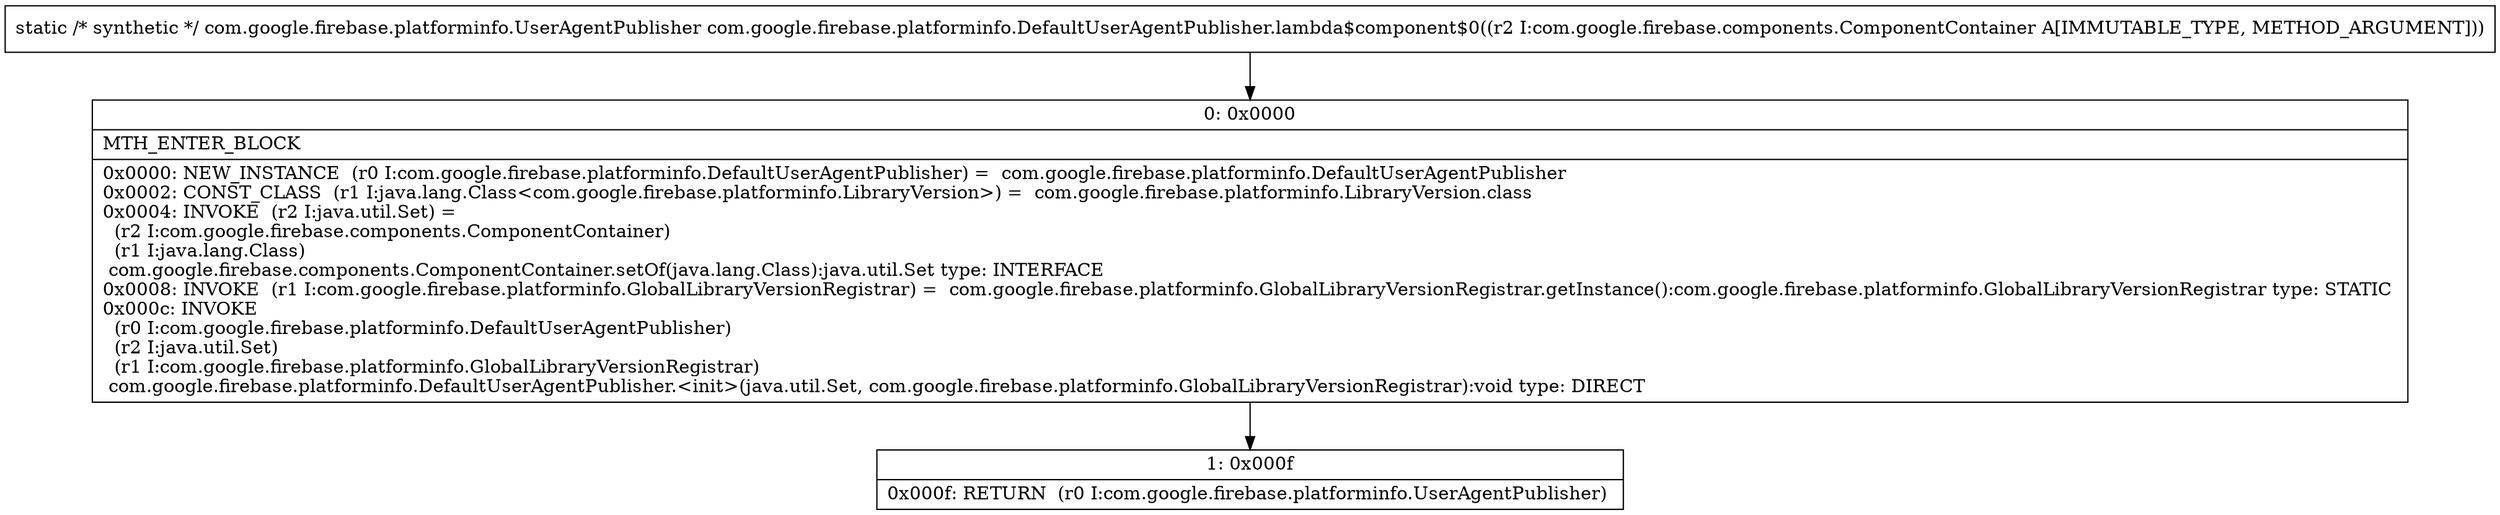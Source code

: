 digraph "CFG forcom.google.firebase.platforminfo.DefaultUserAgentPublisher.lambda$component$0(Lcom\/google\/firebase\/components\/ComponentContainer;)Lcom\/google\/firebase\/platforminfo\/UserAgentPublisher;" {
Node_0 [shape=record,label="{0\:\ 0x0000|MTH_ENTER_BLOCK\l|0x0000: NEW_INSTANCE  (r0 I:com.google.firebase.platforminfo.DefaultUserAgentPublisher) =  com.google.firebase.platforminfo.DefaultUserAgentPublisher \l0x0002: CONST_CLASS  (r1 I:java.lang.Class\<com.google.firebase.platforminfo.LibraryVersion\>) =  com.google.firebase.platforminfo.LibraryVersion.class \l0x0004: INVOKE  (r2 I:java.util.Set) = \l  (r2 I:com.google.firebase.components.ComponentContainer)\l  (r1 I:java.lang.Class)\l com.google.firebase.components.ComponentContainer.setOf(java.lang.Class):java.util.Set type: INTERFACE \l0x0008: INVOKE  (r1 I:com.google.firebase.platforminfo.GlobalLibraryVersionRegistrar) =  com.google.firebase.platforminfo.GlobalLibraryVersionRegistrar.getInstance():com.google.firebase.platforminfo.GlobalLibraryVersionRegistrar type: STATIC \l0x000c: INVOKE  \l  (r0 I:com.google.firebase.platforminfo.DefaultUserAgentPublisher)\l  (r2 I:java.util.Set)\l  (r1 I:com.google.firebase.platforminfo.GlobalLibraryVersionRegistrar)\l com.google.firebase.platforminfo.DefaultUserAgentPublisher.\<init\>(java.util.Set, com.google.firebase.platforminfo.GlobalLibraryVersionRegistrar):void type: DIRECT \l}"];
Node_1 [shape=record,label="{1\:\ 0x000f|0x000f: RETURN  (r0 I:com.google.firebase.platforminfo.UserAgentPublisher) \l}"];
MethodNode[shape=record,label="{static \/* synthetic *\/ com.google.firebase.platforminfo.UserAgentPublisher com.google.firebase.platforminfo.DefaultUserAgentPublisher.lambda$component$0((r2 I:com.google.firebase.components.ComponentContainer A[IMMUTABLE_TYPE, METHOD_ARGUMENT])) }"];
MethodNode -> Node_0;
Node_0 -> Node_1;
}

